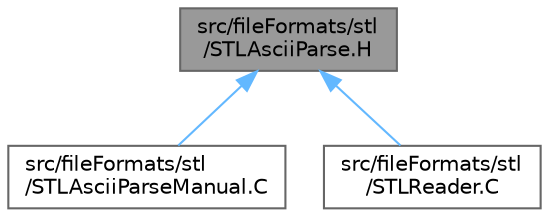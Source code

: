 digraph "src/fileFormats/stl/STLAsciiParse.H"
{
 // LATEX_PDF_SIZE
  bgcolor="transparent";
  edge [fontname=Helvetica,fontsize=10,labelfontname=Helvetica,labelfontsize=10];
  node [fontname=Helvetica,fontsize=10,shape=box,height=0.2,width=0.4];
  Node1 [id="Node000001",label="src/fileFormats/stl\l/STLAsciiParse.H",height=0.2,width=0.4,color="gray40", fillcolor="grey60", style="filled", fontcolor="black",tooltip=" "];
  Node1 -> Node2 [id="edge1_Node000001_Node000002",dir="back",color="steelblue1",style="solid",tooltip=" "];
  Node2 [id="Node000002",label="src/fileFormats/stl\l/STLAsciiParseManual.C",height=0.2,width=0.4,color="grey40", fillcolor="white", style="filled",URL="$STLAsciiParseManual_8C.html",tooltip="Hand-written parsing of STL ASCII format."];
  Node1 -> Node3 [id="edge2_Node000001_Node000003",dir="back",color="steelblue1",style="solid",tooltip=" "];
  Node3 [id="Node000003",label="src/fileFormats/stl\l/STLReader.C",height=0.2,width=0.4,color="grey40", fillcolor="white", style="filled",URL="$STLReader_8C.html",tooltip=" "];
}

